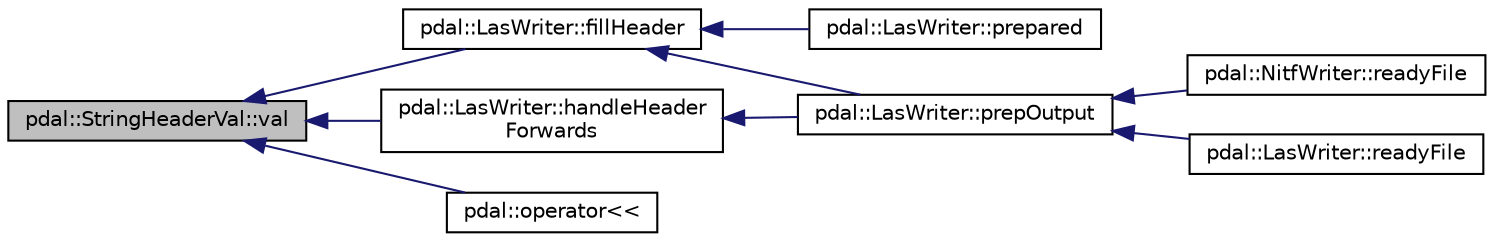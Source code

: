 digraph "pdal::StringHeaderVal::val"
{
  edge [fontname="Helvetica",fontsize="10",labelfontname="Helvetica",labelfontsize="10"];
  node [fontname="Helvetica",fontsize="10",shape=record];
  rankdir="LR";
  Node1 [label="pdal::StringHeaderVal::val",height=0.2,width=0.4,color="black", fillcolor="grey75", style="filled", fontcolor="black"];
  Node1 -> Node2 [dir="back",color="midnightblue",fontsize="10",style="solid",fontname="Helvetica"];
  Node2 [label="pdal::LasWriter::fillHeader",height=0.2,width=0.4,color="black", fillcolor="white", style="filled",URL="$classpdal_1_1LasWriter.html#a6bb29fe68bda1d593a132d852513e5b8"];
  Node2 -> Node3 [dir="back",color="midnightblue",fontsize="10",style="solid",fontname="Helvetica"];
  Node3 [label="pdal::LasWriter::prepared",height=0.2,width=0.4,color="black", fillcolor="white", style="filled",URL="$classpdal_1_1LasWriter.html#a12a07c613de24341d69fae93497a4cbc"];
  Node2 -> Node4 [dir="back",color="midnightblue",fontsize="10",style="solid",fontname="Helvetica"];
  Node4 [label="pdal::LasWriter::prepOutput",height=0.2,width=0.4,color="black", fillcolor="white", style="filled",URL="$classpdal_1_1LasWriter.html#a76f6b960b128ccdb8e3e8db69eff445b"];
  Node4 -> Node5 [dir="back",color="midnightblue",fontsize="10",style="solid",fontname="Helvetica"];
  Node5 [label="pdal::NitfWriter::readyFile",height=0.2,width=0.4,color="black", fillcolor="white", style="filled",URL="$classpdal_1_1NitfWriter.html#a34d932e82c5d6842ca515cc59281021e"];
  Node4 -> Node6 [dir="back",color="midnightblue",fontsize="10",style="solid",fontname="Helvetica"];
  Node6 [label="pdal::LasWriter::readyFile",height=0.2,width=0.4,color="black", fillcolor="white", style="filled",URL="$classpdal_1_1LasWriter.html#a4b0ad482eac655fb22cf29717c04c6b3"];
  Node1 -> Node7 [dir="back",color="midnightblue",fontsize="10",style="solid",fontname="Helvetica"];
  Node7 [label="pdal::LasWriter::handleHeader\lForwards",height=0.2,width=0.4,color="black", fillcolor="white", style="filled",URL="$classpdal_1_1LasWriter.html#aa362380c11c834b5fe51d81b099ba7c5"];
  Node7 -> Node4 [dir="back",color="midnightblue",fontsize="10",style="solid",fontname="Helvetica"];
  Node1 -> Node8 [dir="back",color="midnightblue",fontsize="10",style="solid",fontname="Helvetica"];
  Node8 [label="pdal::operator\<\<",height=0.2,width=0.4,color="black", fillcolor="white", style="filled",URL="$namespacepdal.html#a5f260310dc594876233831df3815672b"];
}
